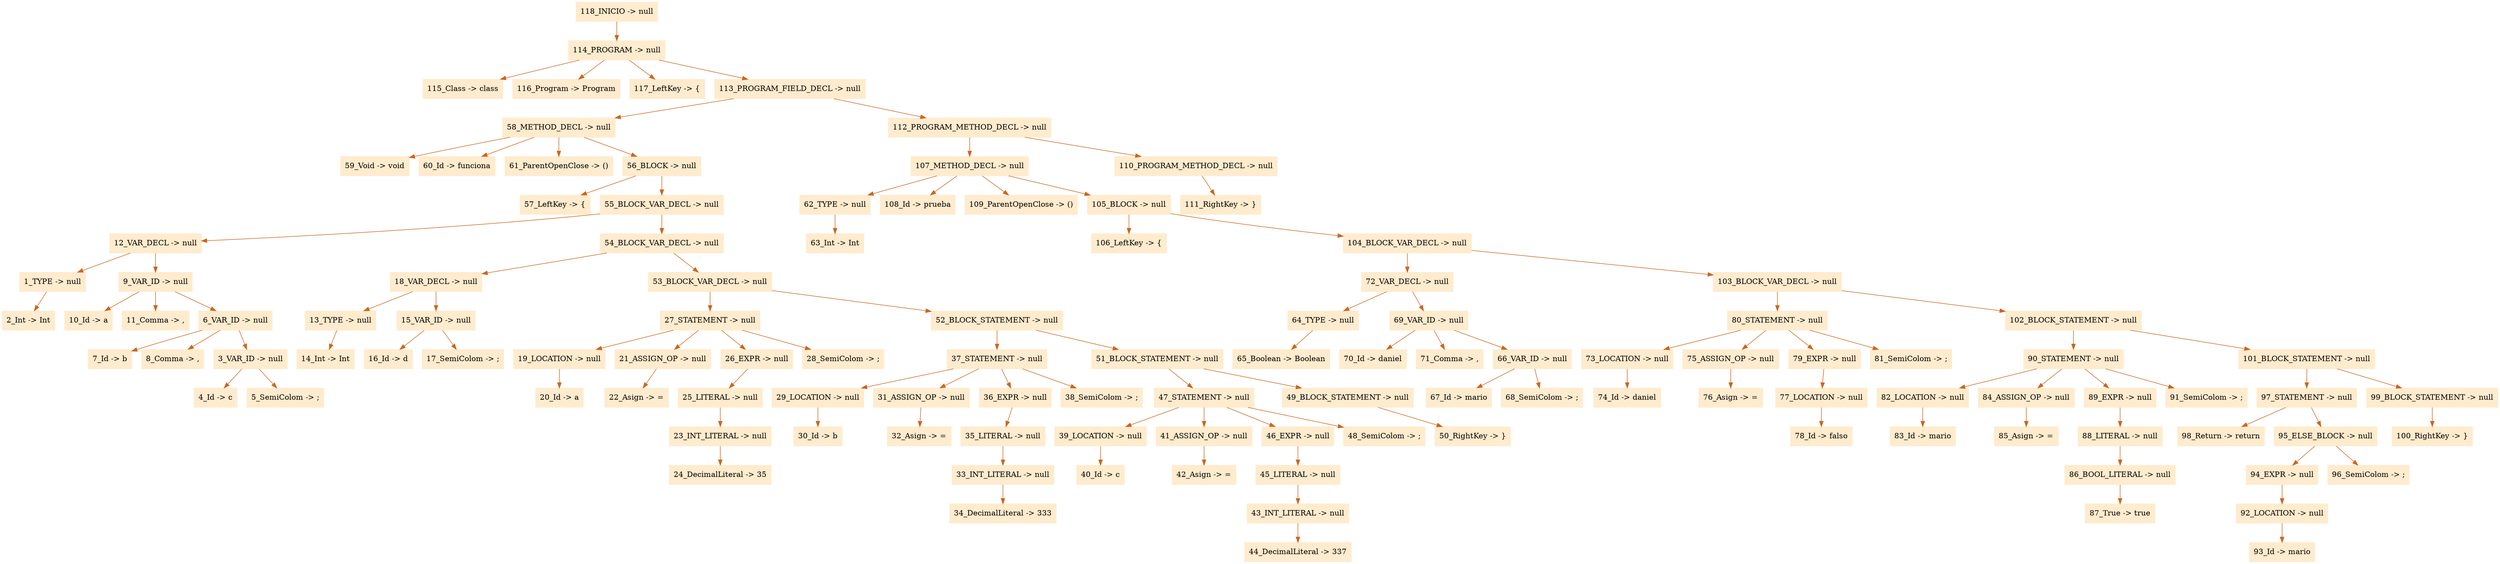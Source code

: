 digraph G {node[shape=box, style=filled, color=blanchedalmond]; edge[color=chocolate3];rankdir=UD 

"118_INICIO -> null"->"114_PROGRAM -> null"
"114_PROGRAM -> null"->"115_Class -> class"
"114_PROGRAM -> null"->"116_Program -> Program"
"114_PROGRAM -> null"->"117_LeftKey -> {"
"114_PROGRAM -> null"->"113_PROGRAM_FIELD_DECL -> null"
"113_PROGRAM_FIELD_DECL -> null"->"58_METHOD_DECL -> null"
"58_METHOD_DECL -> null"->"59_Void -> void"
"58_METHOD_DECL -> null"->"60_Id -> funciona"
"58_METHOD_DECL -> null"->"61_ParentOpenClose -> ()"
"58_METHOD_DECL -> null"->"56_BLOCK -> null"
"56_BLOCK -> null"->"57_LeftKey -> {"
"56_BLOCK -> null"->"55_BLOCK_VAR_DECL -> null"
"55_BLOCK_VAR_DECL -> null"->"12_VAR_DECL -> null"
"12_VAR_DECL -> null"->"1_TYPE -> null"
"1_TYPE -> null"->"2_Int -> Int"
"12_VAR_DECL -> null"->"9_VAR_ID -> null"
"9_VAR_ID -> null"->"10_Id -> a"
"9_VAR_ID -> null"->"11_Comma -> ,"
"9_VAR_ID -> null"->"6_VAR_ID -> null"
"6_VAR_ID -> null"->"7_Id -> b"
"6_VAR_ID -> null"->"8_Comma -> ,"
"6_VAR_ID -> null"->"3_VAR_ID -> null"
"3_VAR_ID -> null"->"4_Id -> c"
"3_VAR_ID -> null"->"5_SemiColom -> ;"
"55_BLOCK_VAR_DECL -> null"->"54_BLOCK_VAR_DECL -> null"
"54_BLOCK_VAR_DECL -> null"->"18_VAR_DECL -> null"
"18_VAR_DECL -> null"->"13_TYPE -> null"
"13_TYPE -> null"->"14_Int -> Int"
"18_VAR_DECL -> null"->"15_VAR_ID -> null"
"15_VAR_ID -> null"->"16_Id -> d"
"15_VAR_ID -> null"->"17_SemiColom -> ;"
"54_BLOCK_VAR_DECL -> null"->"53_BLOCK_VAR_DECL -> null"
"53_BLOCK_VAR_DECL -> null"->"27_STATEMENT -> null"
"27_STATEMENT -> null"->"19_LOCATION -> null"
"19_LOCATION -> null"->"20_Id -> a"
"27_STATEMENT -> null"->"21_ASSIGN_OP -> null"
"21_ASSIGN_OP -> null"->"22_Asign -> ="
"27_STATEMENT -> null"->"26_EXPR -> null"
"26_EXPR -> null"->"25_LITERAL -> null"
"25_LITERAL -> null"->"23_INT_LITERAL -> null"
"23_INT_LITERAL -> null"->"24_DecimalLiteral -> 35"
"27_STATEMENT -> null"->"28_SemiColom -> ;"
"53_BLOCK_VAR_DECL -> null"->"52_BLOCK_STATEMENT -> null"
"52_BLOCK_STATEMENT -> null"->"37_STATEMENT -> null"
"37_STATEMENT -> null"->"29_LOCATION -> null"
"29_LOCATION -> null"->"30_Id -> b"
"37_STATEMENT -> null"->"31_ASSIGN_OP -> null"
"31_ASSIGN_OP -> null"->"32_Asign -> ="
"37_STATEMENT -> null"->"36_EXPR -> null"
"36_EXPR -> null"->"35_LITERAL -> null"
"35_LITERAL -> null"->"33_INT_LITERAL -> null"
"33_INT_LITERAL -> null"->"34_DecimalLiteral -> 333"
"37_STATEMENT -> null"->"38_SemiColom -> ;"
"52_BLOCK_STATEMENT -> null"->"51_BLOCK_STATEMENT -> null"
"51_BLOCK_STATEMENT -> null"->"47_STATEMENT -> null"
"47_STATEMENT -> null"->"39_LOCATION -> null"
"39_LOCATION -> null"->"40_Id -> c"
"47_STATEMENT -> null"->"41_ASSIGN_OP -> null"
"41_ASSIGN_OP -> null"->"42_Asign -> ="
"47_STATEMENT -> null"->"46_EXPR -> null"
"46_EXPR -> null"->"45_LITERAL -> null"
"45_LITERAL -> null"->"43_INT_LITERAL -> null"
"43_INT_LITERAL -> null"->"44_DecimalLiteral -> 337"
"47_STATEMENT -> null"->"48_SemiColom -> ;"
"51_BLOCK_STATEMENT -> null"->"49_BLOCK_STATEMENT -> null"
"49_BLOCK_STATEMENT -> null"->"50_RightKey -> }"
"113_PROGRAM_FIELD_DECL -> null"->"112_PROGRAM_METHOD_DECL -> null"
"112_PROGRAM_METHOD_DECL -> null"->"107_METHOD_DECL -> null"
"107_METHOD_DECL -> null"->"62_TYPE -> null"
"62_TYPE -> null"->"63_Int -> Int"
"107_METHOD_DECL -> null"->"108_Id -> prueba"
"107_METHOD_DECL -> null"->"109_ParentOpenClose -> ()"
"107_METHOD_DECL -> null"->"105_BLOCK -> null"
"105_BLOCK -> null"->"106_LeftKey -> {"
"105_BLOCK -> null"->"104_BLOCK_VAR_DECL -> null"
"104_BLOCK_VAR_DECL -> null"->"72_VAR_DECL -> null"
"72_VAR_DECL -> null"->"64_TYPE -> null"
"64_TYPE -> null"->"65_Boolean -> Boolean"
"72_VAR_DECL -> null"->"69_VAR_ID -> null"
"69_VAR_ID -> null"->"70_Id -> daniel"
"69_VAR_ID -> null"->"71_Comma -> ,"
"69_VAR_ID -> null"->"66_VAR_ID -> null"
"66_VAR_ID -> null"->"67_Id -> mario"
"66_VAR_ID -> null"->"68_SemiColom -> ;"
"104_BLOCK_VAR_DECL -> null"->"103_BLOCK_VAR_DECL -> null"
"103_BLOCK_VAR_DECL -> null"->"80_STATEMENT -> null"
"80_STATEMENT -> null"->"73_LOCATION -> null"
"73_LOCATION -> null"->"74_Id -> daniel"
"80_STATEMENT -> null"->"75_ASSIGN_OP -> null"
"75_ASSIGN_OP -> null"->"76_Asign -> ="
"80_STATEMENT -> null"->"79_EXPR -> null"
"79_EXPR -> null"->"77_LOCATION -> null"
"77_LOCATION -> null"->"78_Id -> falso"
"80_STATEMENT -> null"->"81_SemiColom -> ;"
"103_BLOCK_VAR_DECL -> null"->"102_BLOCK_STATEMENT -> null"
"102_BLOCK_STATEMENT -> null"->"90_STATEMENT -> null"
"90_STATEMENT -> null"->"82_LOCATION -> null"
"82_LOCATION -> null"->"83_Id -> mario"
"90_STATEMENT -> null"->"84_ASSIGN_OP -> null"
"84_ASSIGN_OP -> null"->"85_Asign -> ="
"90_STATEMENT -> null"->"89_EXPR -> null"
"89_EXPR -> null"->"88_LITERAL -> null"
"88_LITERAL -> null"->"86_BOOL_LITERAL -> null"
"86_BOOL_LITERAL -> null"->"87_True -> true"
"90_STATEMENT -> null"->"91_SemiColom -> ;"
"102_BLOCK_STATEMENT -> null"->"101_BLOCK_STATEMENT -> null"
"101_BLOCK_STATEMENT -> null"->"97_STATEMENT -> null"
"97_STATEMENT -> null"->"98_Return -> return"
"97_STATEMENT -> null"->"95_ELSE_BLOCK -> null"
"95_ELSE_BLOCK -> null"->"94_EXPR -> null"
"94_EXPR -> null"->"92_LOCATION -> null"
"92_LOCATION -> null"->"93_Id -> mario"
"95_ELSE_BLOCK -> null"->"96_SemiColom -> ;"
"101_BLOCK_STATEMENT -> null"->"99_BLOCK_STATEMENT -> null"
"99_BLOCK_STATEMENT -> null"->"100_RightKey -> }"
"112_PROGRAM_METHOD_DECL -> null"->"110_PROGRAM_METHOD_DECL -> null"
"110_PROGRAM_METHOD_DECL -> null"->"111_RightKey -> }"


}
